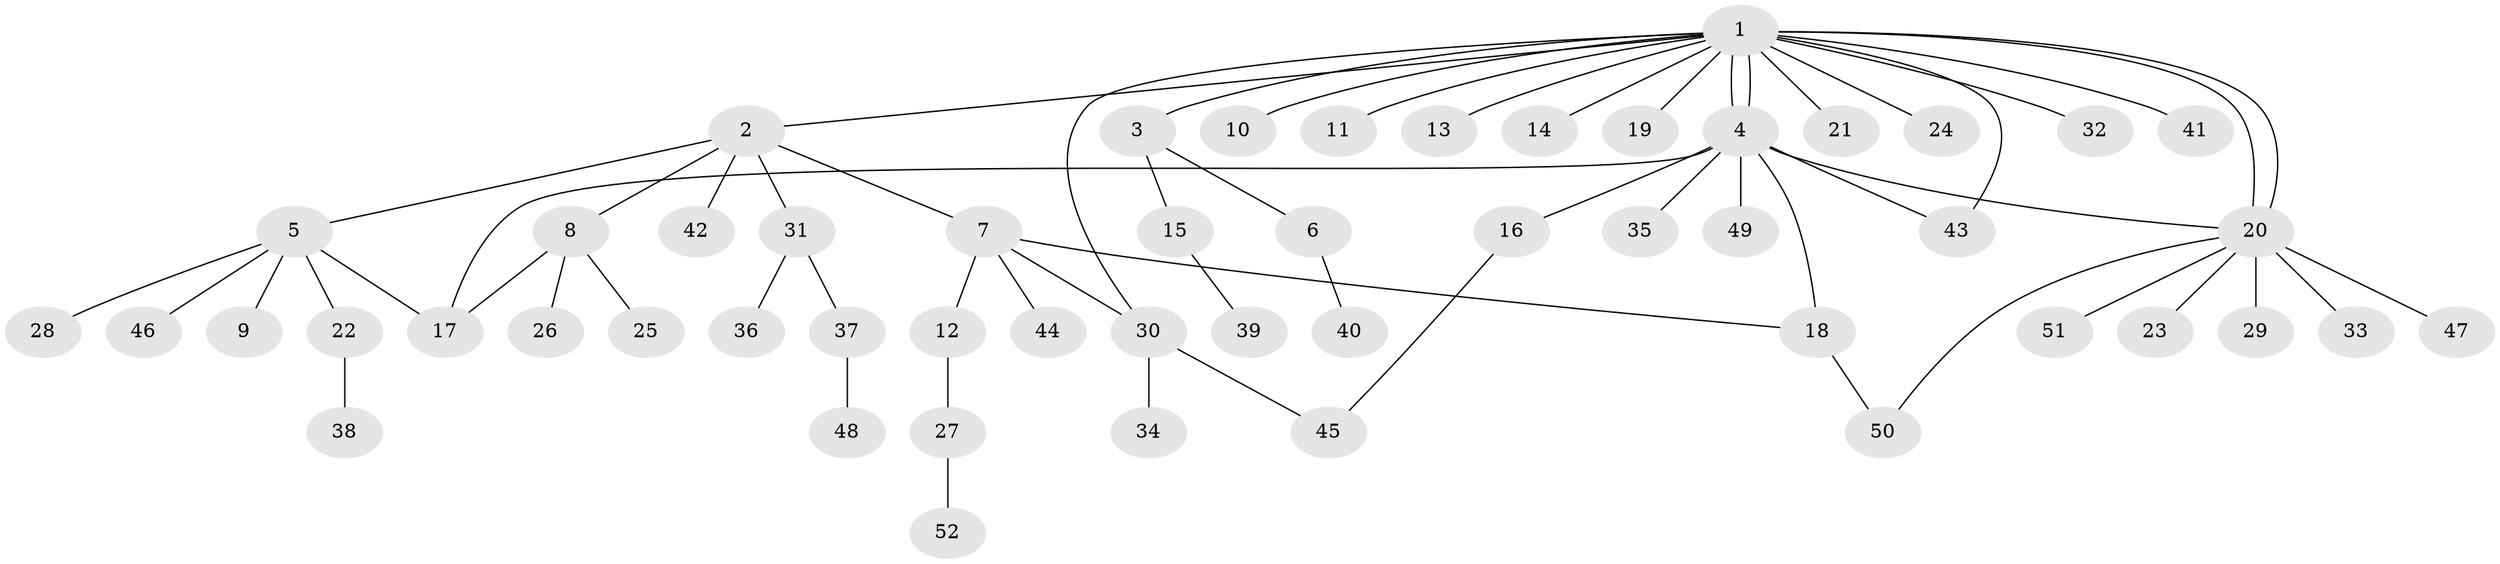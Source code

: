 // coarse degree distribution, {5: 0.0625, 6: 0.125, 4: 0.125, 2: 0.125, 1: 0.375, 3: 0.1875}
// Generated by graph-tools (version 1.1) at 2025/50/03/04/25 22:50:09]
// undirected, 52 vertices, 61 edges
graph export_dot {
  node [color=gray90,style=filled];
  1;
  2;
  3;
  4;
  5;
  6;
  7;
  8;
  9;
  10;
  11;
  12;
  13;
  14;
  15;
  16;
  17;
  18;
  19;
  20;
  21;
  22;
  23;
  24;
  25;
  26;
  27;
  28;
  29;
  30;
  31;
  32;
  33;
  34;
  35;
  36;
  37;
  38;
  39;
  40;
  41;
  42;
  43;
  44;
  45;
  46;
  47;
  48;
  49;
  50;
  51;
  52;
  1 -- 2;
  1 -- 3;
  1 -- 4;
  1 -- 4;
  1 -- 10;
  1 -- 11;
  1 -- 13;
  1 -- 14;
  1 -- 19;
  1 -- 20;
  1 -- 20;
  1 -- 21;
  1 -- 24;
  1 -- 30;
  1 -- 32;
  1 -- 41;
  1 -- 43;
  2 -- 5;
  2 -- 7;
  2 -- 8;
  2 -- 31;
  2 -- 42;
  3 -- 6;
  3 -- 15;
  4 -- 16;
  4 -- 17;
  4 -- 18;
  4 -- 20;
  4 -- 35;
  4 -- 43;
  4 -- 49;
  5 -- 9;
  5 -- 17;
  5 -- 22;
  5 -- 28;
  5 -- 46;
  6 -- 40;
  7 -- 12;
  7 -- 18;
  7 -- 30;
  7 -- 44;
  8 -- 17;
  8 -- 25;
  8 -- 26;
  12 -- 27;
  15 -- 39;
  16 -- 45;
  18 -- 50;
  20 -- 23;
  20 -- 29;
  20 -- 33;
  20 -- 47;
  20 -- 50;
  20 -- 51;
  22 -- 38;
  27 -- 52;
  30 -- 34;
  30 -- 45;
  31 -- 36;
  31 -- 37;
  37 -- 48;
}
